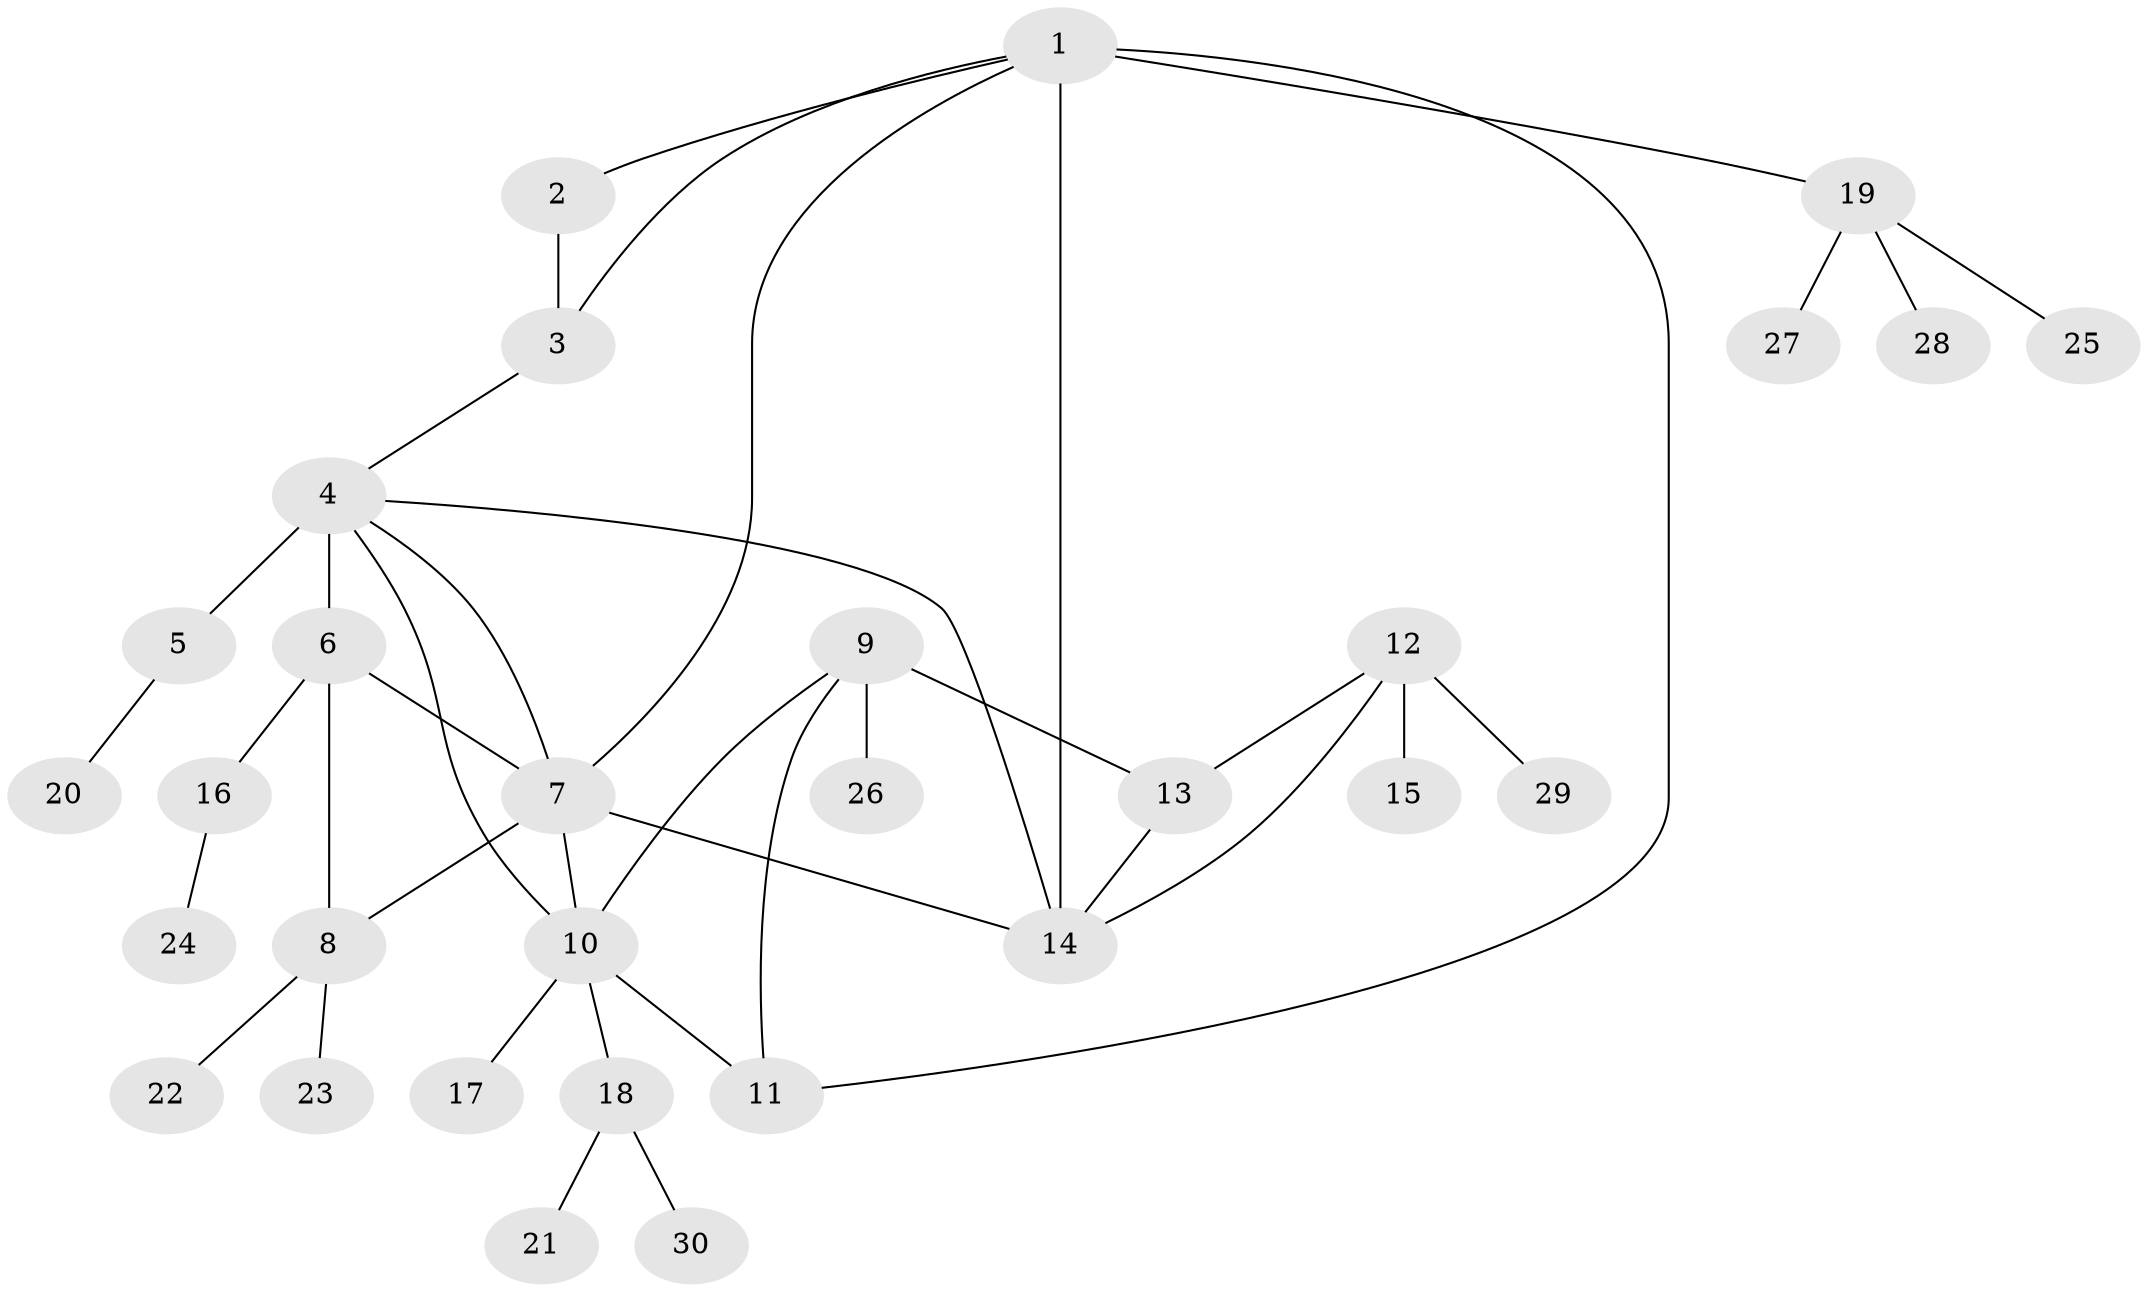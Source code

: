 // original degree distribution, {10: 0.016666666666666666, 3: 0.03333333333333333, 4: 0.06666666666666667, 7: 0.06666666666666667, 2: 0.2, 5: 0.05, 9: 0.016666666666666666, 6: 0.016666666666666666, 1: 0.5333333333333333}
// Generated by graph-tools (version 1.1) at 2025/37/03/09/25 02:37:15]
// undirected, 30 vertices, 40 edges
graph export_dot {
graph [start="1"]
  node [color=gray90,style=filled];
  1;
  2;
  3;
  4;
  5;
  6;
  7;
  8;
  9;
  10;
  11;
  12;
  13;
  14;
  15;
  16;
  17;
  18;
  19;
  20;
  21;
  22;
  23;
  24;
  25;
  26;
  27;
  28;
  29;
  30;
  1 -- 2 [weight=1.0];
  1 -- 3 [weight=1.0];
  1 -- 7 [weight=1.0];
  1 -- 11 [weight=1.0];
  1 -- 14 [weight=4.0];
  1 -- 19 [weight=1.0];
  2 -- 3 [weight=1.0];
  3 -- 4 [weight=1.0];
  4 -- 5 [weight=5.0];
  4 -- 6 [weight=2.0];
  4 -- 7 [weight=1.0];
  4 -- 10 [weight=1.0];
  4 -- 14 [weight=1.0];
  5 -- 20 [weight=1.0];
  6 -- 7 [weight=1.0];
  6 -- 8 [weight=3.0];
  6 -- 16 [weight=1.0];
  7 -- 8 [weight=1.0];
  7 -- 10 [weight=2.0];
  7 -- 14 [weight=1.0];
  8 -- 22 [weight=1.0];
  8 -- 23 [weight=1.0];
  9 -- 10 [weight=1.0];
  9 -- 11 [weight=1.0];
  9 -- 13 [weight=1.0];
  9 -- 26 [weight=1.0];
  10 -- 11 [weight=2.0];
  10 -- 17 [weight=1.0];
  10 -- 18 [weight=1.0];
  12 -- 13 [weight=1.0];
  12 -- 14 [weight=1.0];
  12 -- 15 [weight=1.0];
  12 -- 29 [weight=2.0];
  13 -- 14 [weight=1.0];
  16 -- 24 [weight=1.0];
  18 -- 21 [weight=1.0];
  18 -- 30 [weight=1.0];
  19 -- 25 [weight=1.0];
  19 -- 27 [weight=1.0];
  19 -- 28 [weight=1.0];
}
